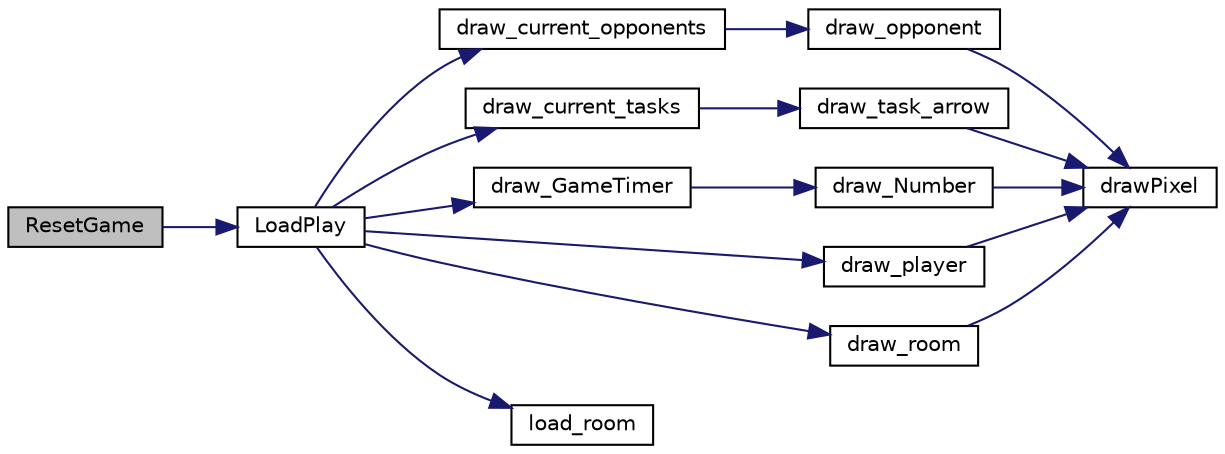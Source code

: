 digraph "ResetGame"
{
 // LATEX_PDF_SIZE
  edge [fontname="Helvetica",fontsize="10",labelfontname="Helvetica",labelfontsize="10"];
  node [fontname="Helvetica",fontsize="10",shape=record];
  rankdir="LR";
  Node1 [label="ResetGame",height=0.2,width=0.4,color="black", fillcolor="grey75", style="filled", fontcolor="black",tooltip="Resets the game conditions in order to start from the beginning."];
  Node1 -> Node2 [color="midnightblue",fontsize="10",style="solid",fontname="Helvetica"];
  Node2 [label="LoadPlay",height=0.2,width=0.4,color="black", fillcolor="white", style="filled",URL="$_menus_8c.html#ab1d0c183f6f3c1261e727283299e7a5b",tooltip="Draws the room as well as all the tasks and opponents from that room, changes the player direction an..."];
  Node2 -> Node3 [color="midnightblue",fontsize="10",style="solid",fontname="Helvetica"];
  Node3 [label="draw_current_opponents",height=0.2,width=0.4,color="black", fillcolor="white", style="filled",URL="$_opponents_8c.html#a2e635b388f51128a51ca2e76f7a1f0e6",tooltip="Draws all the opponents with the same room as the room variable."];
  Node3 -> Node4 [color="midnightblue",fontsize="10",style="solid",fontname="Helvetica"];
  Node4 [label="draw_opponent",height=0.2,width=0.4,color="black", fillcolor="white", style="filled",URL="$_opponents_8c.html#a266cb6486a1ed361ae0381cf46ab7764",tooltip="Draws the opponent parameter on the screen."];
  Node4 -> Node5 [color="midnightblue",fontsize="10",style="solid",fontname="Helvetica"];
  Node5 [label="drawPixel",height=0.2,width=0.4,color="black", fillcolor="white", style="filled",URL="$_videocard_8c.html#a6091a4bd04596e6e8e39b7dee1e1b118",tooltip="Draws a certain pixel with a specific colour in the secondary buffer."];
  Node2 -> Node6 [color="midnightblue",fontsize="10",style="solid",fontname="Helvetica"];
  Node6 [label="draw_current_tasks",height=0.2,width=0.4,color="black", fillcolor="white", style="filled",URL="$_tasks_8c.html#a7367e6de842ffaeb002e99d34bbc8c5c",tooltip="Draws the arrow pointing to each task in the room."];
  Node6 -> Node7 [color="midnightblue",fontsize="10",style="solid",fontname="Helvetica"];
  Node7 [label="draw_task_arrow",height=0.2,width=0.4,color="black", fillcolor="white", style="filled",URL="$_tasks_8c.html#a93da032b32a09169a21644aaaa9df109",tooltip="Draws an arrow pointing to a specific task in the room."];
  Node7 -> Node5 [color="midnightblue",fontsize="10",style="solid",fontname="Helvetica"];
  Node2 -> Node8 [color="midnightblue",fontsize="10",style="solid",fontname="Helvetica"];
  Node8 [label="draw_GameTimer",height=0.2,width=0.4,color="black", fillcolor="white", style="filled",URL="$_menus_8c.html#a05dfd7f7c32d4a948723f0ceb4446929",tooltip="Draws the remaining game time."];
  Node8 -> Node9 [color="midnightblue",fontsize="10",style="solid",fontname="Helvetica"];
  Node9 [label="draw_Number",height=0.2,width=0.4,color="black", fillcolor="white", style="filled",URL="$_menus_8c.html#ad6695b0cd150a5b834a17dcaf664c884",tooltip="Draws a specific number in a certain position."];
  Node9 -> Node5 [color="midnightblue",fontsize="10",style="solid",fontname="Helvetica"];
  Node2 -> Node10 [color="midnightblue",fontsize="10",style="solid",fontname="Helvetica"];
  Node10 [label="draw_player",height=0.2,width=0.4,color="black", fillcolor="white", style="filled",URL="$_player_8c.html#a21473296e1c865781a3b550ffaedbf24",tooltip="Draws the player parameter on the screen."];
  Node10 -> Node5 [color="midnightblue",fontsize="10",style="solid",fontname="Helvetica"];
  Node2 -> Node11 [color="midnightblue",fontsize="10",style="solid",fontname="Helvetica"];
  Node11 [label="draw_room",height=0.2,width=0.4,color="black", fillcolor="white", style="filled",URL="$_rooms_8c.html#afdd3ac068f320937693d22b737d25610",tooltip="Draws the room background to the screen."];
  Node11 -> Node5 [color="midnightblue",fontsize="10",style="solid",fontname="Helvetica"];
  Node2 -> Node12 [color="midnightblue",fontsize="10",style="solid",fontname="Helvetica"];
  Node12 [label="load_room",height=0.2,width=0.4,color="black", fillcolor="white", style="filled",URL="$_rooms_8c.html#a95409ba2abe4b32d559c00ba66e0f841",tooltip="Allocates memory for the room and loads its obstacles and background xpms."];
}
